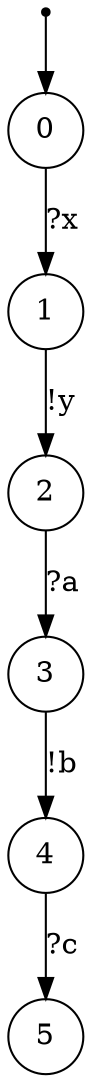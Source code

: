 digraph {
 node [shape=point] ENTRY
 node [shape=circle]
 ENTRY -> 0
0 -> 1 [label="?x"]
1 -> 2 [label="!y"]
2 -> 3 [label="?a"]
3 -> 4 [label="!b"]
4 -> 5 [label="?c"]
}